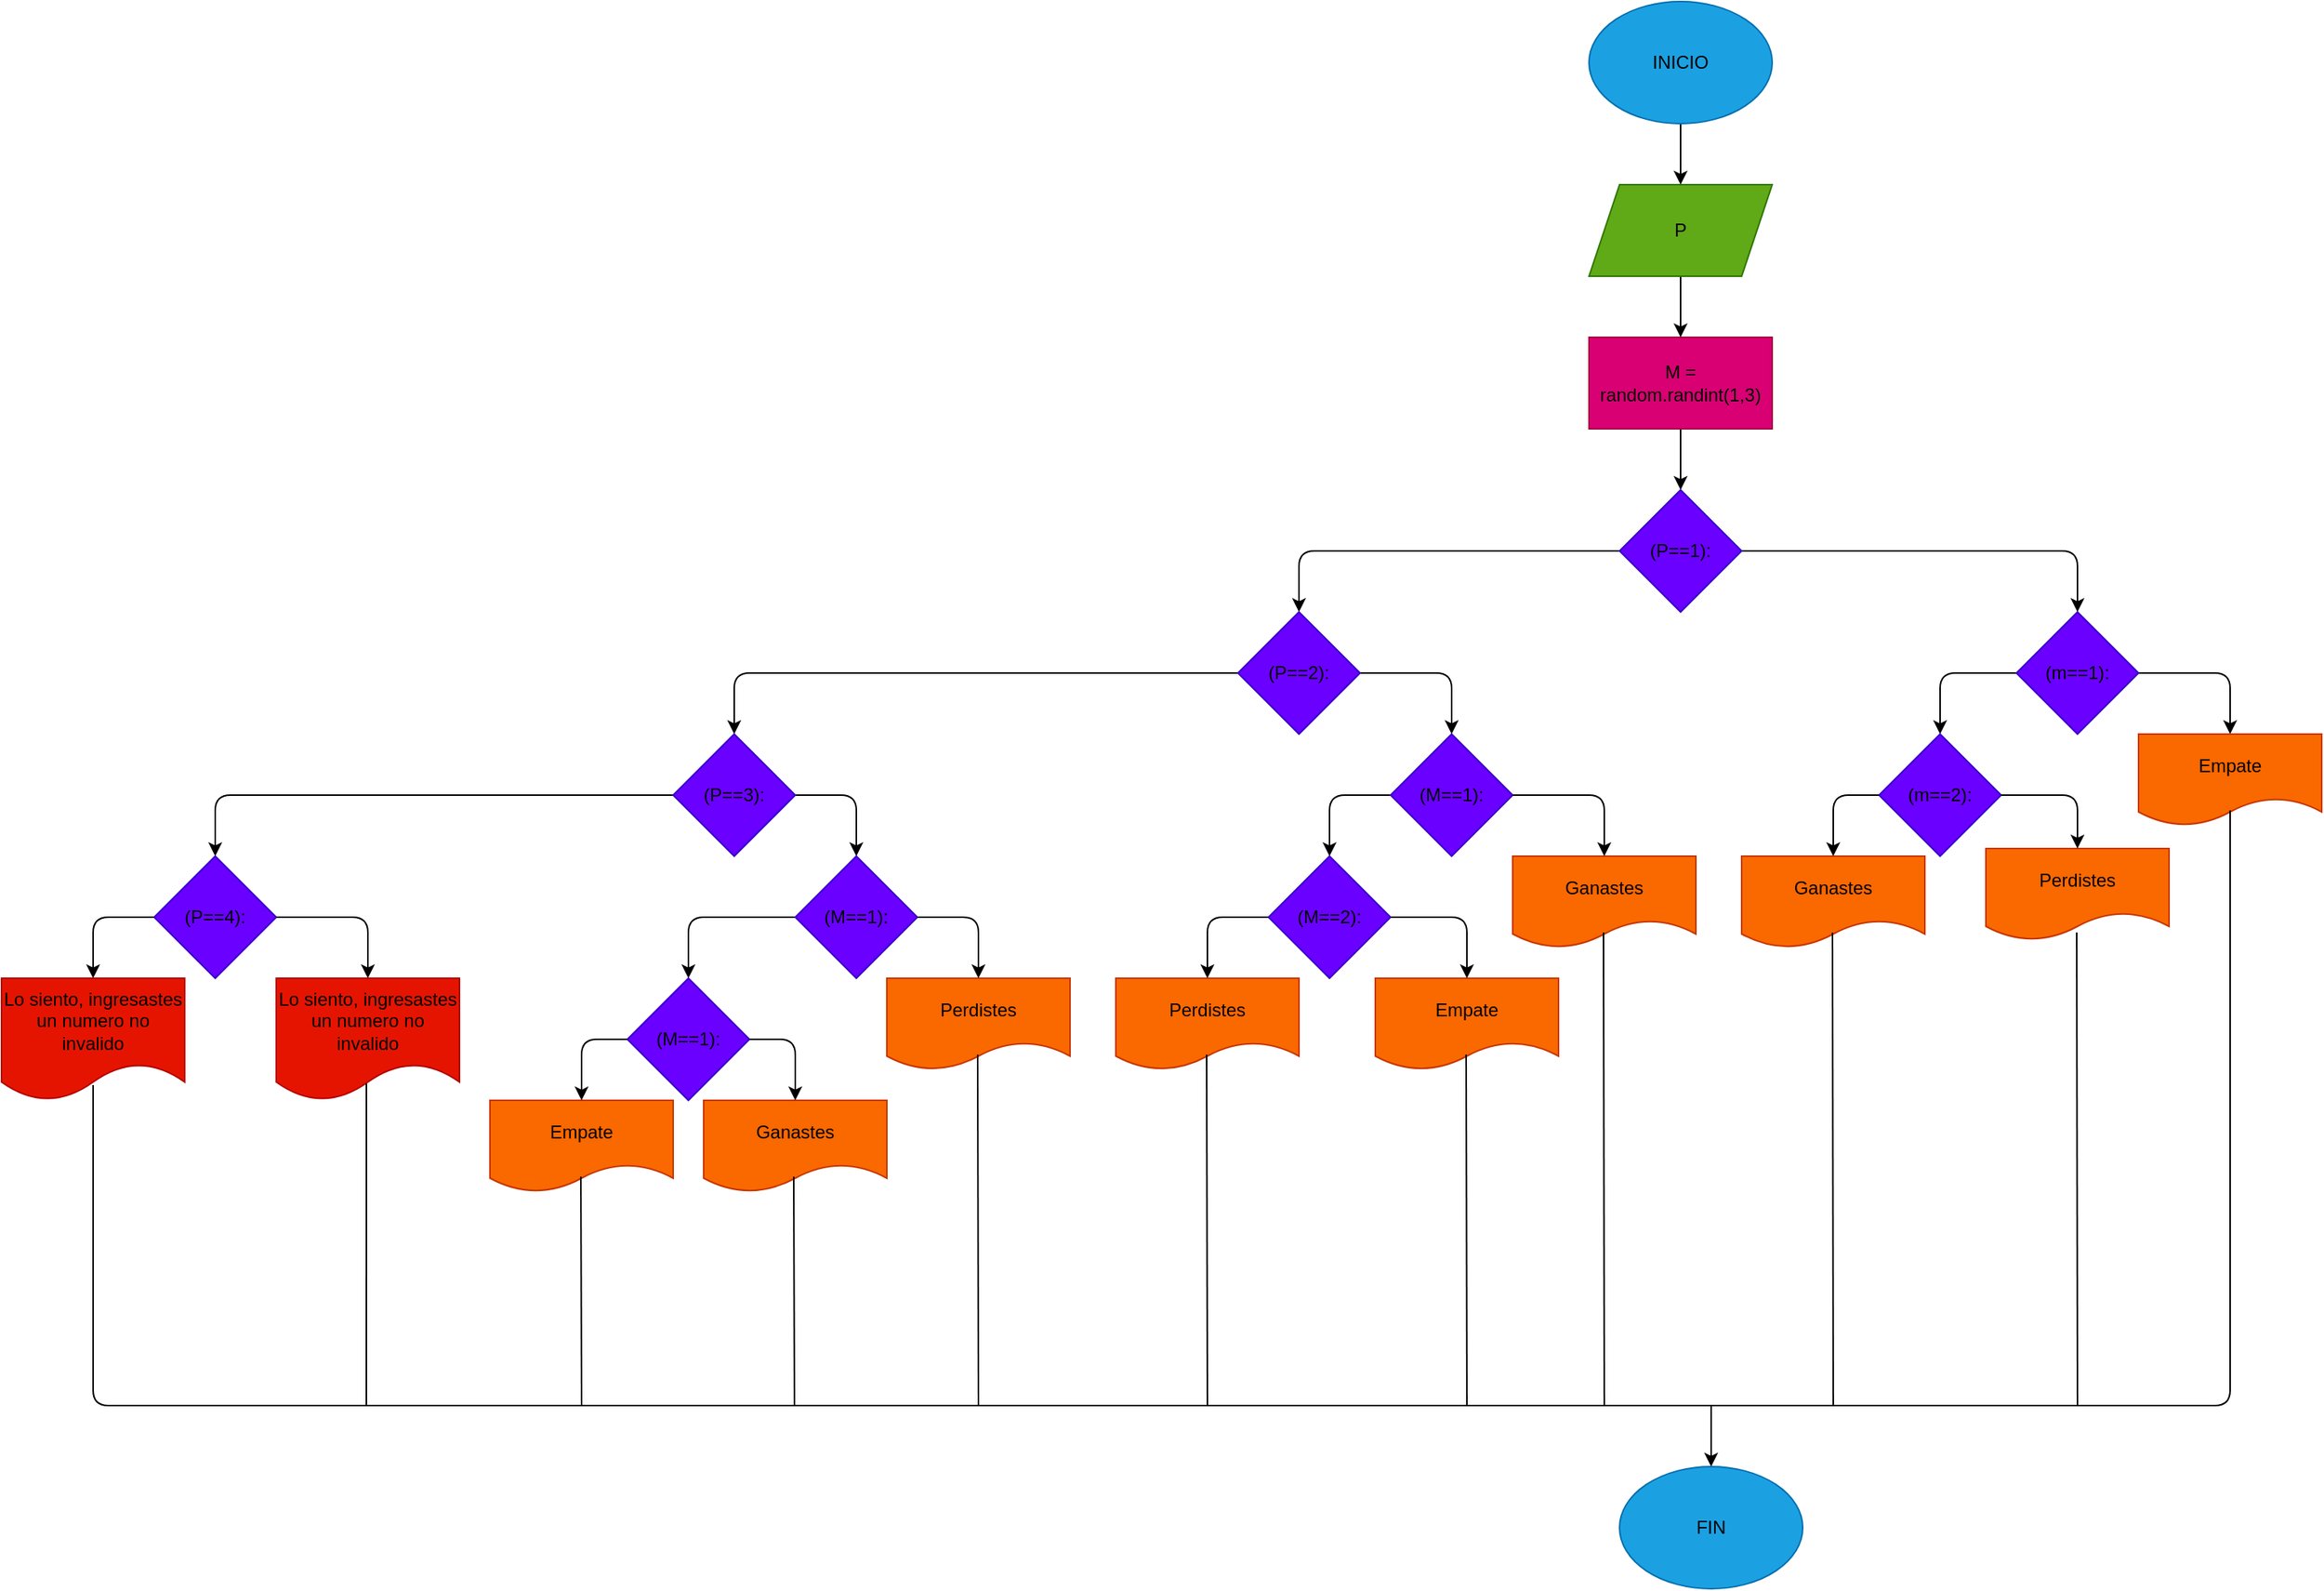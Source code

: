 <mxfile>
    <diagram id="mtykI70im_gR53O2xbh9" name="Página-1">
        <mxGraphModel dx="1489" dy="411" grid="1" gridSize="10" guides="1" tooltips="1" connect="1" arrows="1" fold="1" page="1" pageScale="1" pageWidth="827" pageHeight="1169" math="0" shadow="0">
            <root>
                <mxCell id="0"/>
                <mxCell id="1" parent="0"/>
                <mxCell id="4" value="" style="edgeStyle=none;html=1;fontColor=#000000;" parent="1" source="2" edge="1">
                    <mxGeometry relative="1" as="geometry">
                        <mxPoint x="580" y="120" as="targetPoint"/>
                    </mxGeometry>
                </mxCell>
                <mxCell id="2" value="&lt;font color=&quot;#000000&quot;&gt;INICIO&lt;/font&gt;" style="ellipse;whiteSpace=wrap;html=1;fillColor=#1ba1e2;fontColor=#ffffff;strokeColor=#006EAF;" parent="1" vertex="1">
                    <mxGeometry x="520" width="120" height="80" as="geometry"/>
                </mxCell>
                <mxCell id="12" value="" style="edgeStyle=none;html=1;fontColor=#000000;" edge="1" parent="1" source="3" target="11">
                    <mxGeometry relative="1" as="geometry"/>
                </mxCell>
                <mxCell id="3" value="&lt;font color=&quot;#000000&quot;&gt;M = random.randint(1,3)&lt;/font&gt;" style="whiteSpace=wrap;html=1;fillColor=#d80073;strokeColor=#A50040;fontColor=#ffffff;" parent="1" vertex="1">
                    <mxGeometry x="520" y="220" width="120" height="60" as="geometry"/>
                </mxCell>
                <mxCell id="10" value="" style="edgeStyle=none;html=1;fontColor=#000000;" edge="1" parent="1" source="9" target="3">
                    <mxGeometry relative="1" as="geometry"/>
                </mxCell>
                <mxCell id="9" value="&lt;font color=&quot;#000000&quot;&gt;P&lt;/font&gt;" style="shape=parallelogram;perimeter=parallelogramPerimeter;whiteSpace=wrap;html=1;fixedSize=1;fontColor=#ffffff;fillColor=#60a917;strokeColor=#2D7600;" vertex="1" parent="1">
                    <mxGeometry x="520" y="120" width="120" height="60" as="geometry"/>
                </mxCell>
                <mxCell id="14" value="" style="edgeStyle=none;html=1;fontColor=#000000;" edge="1" parent="1" source="11" target="13">
                    <mxGeometry relative="1" as="geometry">
                        <Array as="points">
                            <mxPoint x="840" y="360"/>
                        </Array>
                    </mxGeometry>
                </mxCell>
                <mxCell id="16" value="" style="edgeStyle=none;html=1;fontColor=#000000;" edge="1" parent="1" source="13" target="15">
                    <mxGeometry relative="1" as="geometry">
                        <Array as="points">
                            <mxPoint x="940" y="440"/>
                        </Array>
                    </mxGeometry>
                </mxCell>
                <mxCell id="18" value="" style="edgeStyle=none;html=1;fontColor=#000000;" edge="1" parent="1" source="13" target="17">
                    <mxGeometry relative="1" as="geometry">
                        <Array as="points">
                            <mxPoint x="750" y="440"/>
                        </Array>
                    </mxGeometry>
                </mxCell>
                <mxCell id="13" value="&lt;font color=&quot;#000000&quot;&gt;(m==1):&lt;/font&gt;" style="rhombus;whiteSpace=wrap;html=1;fontColor=#ffffff;fillColor=#6a00ff;strokeColor=#3700CC;" vertex="1" parent="1">
                    <mxGeometry x="800" y="400" width="80" height="80" as="geometry"/>
                </mxCell>
                <mxCell id="24" value="" style="edgeStyle=none;html=1;fontColor=#000000;" edge="1" parent="1" source="11" target="23">
                    <mxGeometry relative="1" as="geometry">
                        <Array as="points">
                            <mxPoint x="330" y="360"/>
                        </Array>
                    </mxGeometry>
                </mxCell>
                <mxCell id="11" value="&lt;font color=&quot;#000000&quot;&gt;(P==1):&lt;/font&gt;" style="rhombus;whiteSpace=wrap;html=1;fontColor=#ffffff;fillColor=#6a00ff;strokeColor=#3700CC;" vertex="1" parent="1">
                    <mxGeometry x="540" y="320" width="80" height="80" as="geometry"/>
                </mxCell>
                <mxCell id="15" value="Empate" style="shape=document;whiteSpace=wrap;html=1;boundedLbl=1;fontColor=#000000;fillColor=#fa6800;strokeColor=#C73500;" vertex="1" parent="1">
                    <mxGeometry x="880" y="480" width="120" height="60" as="geometry"/>
                </mxCell>
                <mxCell id="17" value="&lt;font color=&quot;#000000&quot;&gt;(m==2):&lt;/font&gt;" style="rhombus;whiteSpace=wrap;html=1;fontColor=#ffffff;fillColor=#6a00ff;strokeColor=#3700CC;" vertex="1" parent="1">
                    <mxGeometry x="710" y="480" width="80" height="80" as="geometry"/>
                </mxCell>
                <mxCell id="19" value="Perdistes" style="shape=document;whiteSpace=wrap;html=1;boundedLbl=1;fontColor=#000000;fillColor=#fa6800;strokeColor=#C73500;" vertex="1" parent="1">
                    <mxGeometry x="780" y="555" width="120" height="60" as="geometry"/>
                </mxCell>
                <mxCell id="20" value="" style="endArrow=classic;html=1;fontColor=#000000;exitX=1;exitY=0.5;exitDx=0;exitDy=0;entryX=0.5;entryY=0;entryDx=0;entryDy=0;" edge="1" parent="1" source="17" target="19">
                    <mxGeometry width="50" height="50" relative="1" as="geometry">
                        <mxPoint x="670" y="650" as="sourcePoint"/>
                        <mxPoint x="720" y="600" as="targetPoint"/>
                        <Array as="points">
                            <mxPoint x="840" y="520"/>
                        </Array>
                    </mxGeometry>
                </mxCell>
                <mxCell id="21" value="Ganastes" style="shape=document;whiteSpace=wrap;html=1;boundedLbl=1;fontColor=#000000;fillColor=#fa6800;strokeColor=#C73500;" vertex="1" parent="1">
                    <mxGeometry x="620" y="560" width="120" height="60" as="geometry"/>
                </mxCell>
                <mxCell id="22" value="" style="endArrow=classic;html=1;fontColor=#000000;exitX=0;exitY=0.5;exitDx=0;exitDy=0;entryX=0.5;entryY=0;entryDx=0;entryDy=0;" edge="1" parent="1" source="17" target="21">
                    <mxGeometry width="50" height="50" relative="1" as="geometry">
                        <mxPoint x="670" y="650" as="sourcePoint"/>
                        <mxPoint x="720" y="600" as="targetPoint"/>
                        <Array as="points">
                            <mxPoint x="680" y="520"/>
                        </Array>
                    </mxGeometry>
                </mxCell>
                <mxCell id="28" value="" style="edgeStyle=none;html=1;fontColor=#000000;" edge="1" parent="1" source="23" target="27">
                    <mxGeometry relative="1" as="geometry">
                        <Array as="points">
                            <mxPoint x="430" y="440"/>
                        </Array>
                    </mxGeometry>
                </mxCell>
                <mxCell id="39" value="" style="edgeStyle=none;html=1;fontColor=#000000;" edge="1" parent="1" source="23" target="38">
                    <mxGeometry relative="1" as="geometry">
                        <Array as="points">
                            <mxPoint x="-40" y="440"/>
                        </Array>
                    </mxGeometry>
                </mxCell>
                <mxCell id="23" value="&lt;font color=&quot;#000000&quot;&gt;(P==2):&lt;/font&gt;" style="rhombus;whiteSpace=wrap;html=1;fontColor=#ffffff;fillColor=#6a00ff;strokeColor=#3700CC;" vertex="1" parent="1">
                    <mxGeometry x="290" y="400" width="80" height="80" as="geometry"/>
                </mxCell>
                <mxCell id="33" value="" style="edgeStyle=none;html=1;fontColor=#000000;" edge="1" parent="1" source="27" target="32">
                    <mxGeometry relative="1" as="geometry">
                        <Array as="points">
                            <mxPoint x="350" y="520"/>
                        </Array>
                    </mxGeometry>
                </mxCell>
                <mxCell id="27" value="&lt;font color=&quot;#000000&quot;&gt;(M==1):&lt;/font&gt;" style="rhombus;whiteSpace=wrap;html=1;fontColor=#ffffff;fillColor=#6a00ff;strokeColor=#3700CC;" vertex="1" parent="1">
                    <mxGeometry x="390" y="480" width="80" height="80" as="geometry"/>
                </mxCell>
                <mxCell id="29" value="Ganastes" style="shape=document;whiteSpace=wrap;html=1;boundedLbl=1;fontColor=#000000;fillColor=#fa6800;strokeColor=#C73500;" vertex="1" parent="1">
                    <mxGeometry x="470" y="560" width="120" height="60" as="geometry"/>
                </mxCell>
                <mxCell id="30" value="" style="endArrow=classic;html=1;fontColor=#000000;entryX=0.5;entryY=0;entryDx=0;entryDy=0;exitX=1;exitY=0.5;exitDx=0;exitDy=0;" edge="1" parent="1" source="27" target="29">
                    <mxGeometry width="50" height="50" relative="1" as="geometry">
                        <mxPoint x="450" y="540" as="sourcePoint"/>
                        <mxPoint x="500" y="490" as="targetPoint"/>
                        <Array as="points">
                            <mxPoint x="530" y="520"/>
                        </Array>
                    </mxGeometry>
                </mxCell>
                <mxCell id="32" value="&lt;font color=&quot;#000000&quot;&gt;(M==2):&lt;/font&gt;" style="rhombus;whiteSpace=wrap;html=1;fontColor=#ffffff;fillColor=#6a00ff;strokeColor=#3700CC;" vertex="1" parent="1">
                    <mxGeometry x="310" y="560" width="80" height="80" as="geometry"/>
                </mxCell>
                <mxCell id="34" value="Empate" style="shape=document;whiteSpace=wrap;html=1;boundedLbl=1;fontColor=#000000;fillColor=#fa6800;strokeColor=#C73500;" vertex="1" parent="1">
                    <mxGeometry x="380" y="640" width="120" height="60" as="geometry"/>
                </mxCell>
                <mxCell id="35" value="Perdistes" style="shape=document;whiteSpace=wrap;html=1;boundedLbl=1;fontColor=#000000;fillColor=#fa6800;strokeColor=#C73500;" vertex="1" parent="1">
                    <mxGeometry x="210" y="640" width="120" height="60" as="geometry"/>
                </mxCell>
                <mxCell id="36" value="" style="endArrow=classic;html=1;fontColor=#000000;exitX=0;exitY=0.5;exitDx=0;exitDy=0;entryX=0.5;entryY=0;entryDx=0;entryDy=0;" edge="1" parent="1" source="32" target="35">
                    <mxGeometry width="50" height="50" relative="1" as="geometry">
                        <mxPoint x="530" y="730" as="sourcePoint"/>
                        <mxPoint x="580" y="680" as="targetPoint"/>
                        <Array as="points">
                            <mxPoint x="270" y="600"/>
                        </Array>
                    </mxGeometry>
                </mxCell>
                <mxCell id="37" value="" style="endArrow=classic;html=1;fontColor=#000000;exitX=1;exitY=0.5;exitDx=0;exitDy=0;entryX=0.5;entryY=0;entryDx=0;entryDy=0;" edge="1" parent="1" source="32" target="34">
                    <mxGeometry width="50" height="50" relative="1" as="geometry">
                        <mxPoint x="530" y="730" as="sourcePoint"/>
                        <mxPoint x="580" y="680" as="targetPoint"/>
                        <Array as="points">
                            <mxPoint x="440" y="600"/>
                        </Array>
                    </mxGeometry>
                </mxCell>
                <mxCell id="41" value="" style="edgeStyle=none;html=1;fontColor=#000000;exitX=1;exitY=0.5;exitDx=0;exitDy=0;" edge="1" parent="1" source="38" target="40">
                    <mxGeometry relative="1" as="geometry">
                        <mxPoint x="-20" y="540" as="sourcePoint"/>
                        <Array as="points">
                            <mxPoint x="40" y="520"/>
                        </Array>
                    </mxGeometry>
                </mxCell>
                <mxCell id="52" value="" style="edgeStyle=none;html=1;fontColor=#000000;" edge="1" parent="1" source="38" target="51">
                    <mxGeometry relative="1" as="geometry">
                        <Array as="points">
                            <mxPoint x="-380" y="520"/>
                        </Array>
                    </mxGeometry>
                </mxCell>
                <mxCell id="38" value="&lt;font color=&quot;#000000&quot;&gt;(P==3):&lt;/font&gt;" style="rhombus;whiteSpace=wrap;html=1;fontColor=#ffffff;fillColor=#6a00ff;strokeColor=#3700CC;" vertex="1" parent="1">
                    <mxGeometry x="-80" y="480" width="80" height="80" as="geometry"/>
                </mxCell>
                <mxCell id="46" value="" style="edgeStyle=none;html=1;fontColor=#000000;" edge="1" parent="1" source="40" target="45">
                    <mxGeometry relative="1" as="geometry">
                        <Array as="points">
                            <mxPoint x="-70" y="600"/>
                        </Array>
                    </mxGeometry>
                </mxCell>
                <mxCell id="40" value="&lt;font color=&quot;#000000&quot;&gt;(M==1):&lt;/font&gt;" style="rhombus;whiteSpace=wrap;html=1;fillColor=#6a00ff;strokeColor=#3700CC;fontColor=#ffffff;" vertex="1" parent="1">
                    <mxGeometry y="560" width="80" height="80" as="geometry"/>
                </mxCell>
                <mxCell id="42" value="Perdistes" style="shape=document;whiteSpace=wrap;html=1;boundedLbl=1;fontColor=#000000;fillColor=#fa6800;strokeColor=#C73500;" vertex="1" parent="1">
                    <mxGeometry x="60" y="640" width="120" height="60" as="geometry"/>
                </mxCell>
                <mxCell id="43" value="" style="endArrow=classic;html=1;fontColor=#000000;exitX=1;exitY=0.5;exitDx=0;exitDy=0;entryX=0.5;entryY=0;entryDx=0;entryDy=0;" edge="1" parent="1" source="40" target="42">
                    <mxGeometry width="50" height="50" relative="1" as="geometry">
                        <mxPoint x="90" y="610" as="sourcePoint"/>
                        <mxPoint x="200" y="570" as="targetPoint"/>
                        <Array as="points">
                            <mxPoint x="120" y="600"/>
                        </Array>
                    </mxGeometry>
                </mxCell>
                <mxCell id="45" value="&lt;font color=&quot;#000000&quot;&gt;(M==1):&lt;/font&gt;" style="rhombus;whiteSpace=wrap;html=1;fillColor=#6a00ff;strokeColor=#3700CC;fontColor=#ffffff;" vertex="1" parent="1">
                    <mxGeometry x="-110" y="640" width="80" height="80" as="geometry"/>
                </mxCell>
                <mxCell id="47" value="Ganastes" style="shape=document;whiteSpace=wrap;html=1;boundedLbl=1;fontColor=#000000;fillColor=#fa6800;strokeColor=#C73500;" vertex="1" parent="1">
                    <mxGeometry x="-60" y="720" width="120" height="60" as="geometry"/>
                </mxCell>
                <mxCell id="48" value="Empate" style="shape=document;whiteSpace=wrap;html=1;boundedLbl=1;fontColor=#000000;fillColor=#fa6800;strokeColor=#C73500;" vertex="1" parent="1">
                    <mxGeometry x="-200" y="720" width="120" height="60" as="geometry"/>
                </mxCell>
                <mxCell id="49" value="" style="endArrow=classic;html=1;fontColor=#000000;exitX=1;exitY=0.5;exitDx=0;exitDy=0;entryX=0.5;entryY=0;entryDx=0;entryDy=0;" edge="1" parent="1" source="45" target="47">
                    <mxGeometry width="50" height="50" relative="1" as="geometry">
                        <mxPoint x="50" y="640" as="sourcePoint"/>
                        <mxPoint x="100" y="590" as="targetPoint"/>
                        <Array as="points">
                            <mxPoint y="680"/>
                        </Array>
                    </mxGeometry>
                </mxCell>
                <mxCell id="50" value="" style="endArrow=classic;html=1;fontColor=#000000;exitX=0;exitY=0.5;exitDx=0;exitDy=0;entryX=0.5;entryY=0;entryDx=0;entryDy=0;" edge="1" parent="1" source="45" target="48">
                    <mxGeometry width="50" height="50" relative="1" as="geometry">
                        <mxPoint x="50" y="640" as="sourcePoint"/>
                        <mxPoint x="100" y="590" as="targetPoint"/>
                        <Array as="points">
                            <mxPoint x="-140" y="680"/>
                        </Array>
                    </mxGeometry>
                </mxCell>
                <mxCell id="51" value="&lt;font color=&quot;#000000&quot;&gt;(P==4):&lt;/font&gt;" style="rhombus;whiteSpace=wrap;html=1;fontColor=#ffffff;fillColor=#6a00ff;strokeColor=#3700CC;" vertex="1" parent="1">
                    <mxGeometry x="-420" y="560" width="80" height="80" as="geometry"/>
                </mxCell>
                <mxCell id="53" value="" style="endArrow=classic;html=1;fontColor=#000000;exitX=1;exitY=0.5;exitDx=0;exitDy=0;entryX=0.5;entryY=0;entryDx=0;entryDy=0;" edge="1" parent="1" source="51" target="54">
                    <mxGeometry width="50" height="50" relative="1" as="geometry">
                        <mxPoint x="-240" y="640" as="sourcePoint"/>
                        <mxPoint x="-330" y="640" as="targetPoint"/>
                        <Array as="points">
                            <mxPoint x="-280" y="600"/>
                        </Array>
                    </mxGeometry>
                </mxCell>
                <mxCell id="54" value="&lt;font color=&quot;#000000&quot;&gt;Lo siento, ingresastes un numero no invalido&lt;/font&gt;" style="shape=document;whiteSpace=wrap;html=1;boundedLbl=1;fontColor=#ffffff;fillColor=#e51400;strokeColor=#B20000;" vertex="1" parent="1">
                    <mxGeometry x="-340" y="640" width="120" height="80" as="geometry"/>
                </mxCell>
                <mxCell id="56" value="" style="endArrow=classic;html=1;fontColor=#000000;exitX=0;exitY=0.5;exitDx=0;exitDy=0;entryX=0.5;entryY=0;entryDx=0;entryDy=0;" edge="1" parent="1" source="51" target="57">
                    <mxGeometry width="50" height="50" relative="1" as="geometry">
                        <mxPoint x="-250" y="640" as="sourcePoint"/>
                        <mxPoint x="-500" y="640" as="targetPoint"/>
                        <Array as="points">
                            <mxPoint x="-460" y="600"/>
                        </Array>
                    </mxGeometry>
                </mxCell>
                <mxCell id="57" value="&lt;font color=&quot;#000000&quot;&gt;Lo siento, ingresastes un numero no invalido&lt;/font&gt;" style="shape=document;whiteSpace=wrap;html=1;boundedLbl=1;fontColor=#ffffff;fillColor=#e51400;strokeColor=#B20000;" vertex="1" parent="1">
                    <mxGeometry x="-520" y="640" width="120" height="80" as="geometry"/>
                </mxCell>
                <mxCell id="58" value="" style="endArrow=none;html=1;fontColor=#000000;exitX=0.5;exitY=0.833;exitDx=0;exitDy=0;exitPerimeter=0;" edge="1" parent="1" source="15">
                    <mxGeometry width="50" height="50" relative="1" as="geometry">
                        <mxPoint x="990" y="728" as="sourcePoint"/>
                        <mxPoint x="-460" y="710" as="targetPoint"/>
                        <Array as="points">
                            <mxPoint x="940" y="920"/>
                            <mxPoint x="-460" y="920"/>
                        </Array>
                    </mxGeometry>
                </mxCell>
                <mxCell id="59" value="" style="endArrow=none;html=1;fontColor=#000000;entryX=0.492;entryY=0.863;entryDx=0;entryDy=0;entryPerimeter=0;" edge="1" parent="1" target="54">
                    <mxGeometry width="50" height="50" relative="1" as="geometry">
                        <mxPoint x="-281" y="920" as="sourcePoint"/>
                        <mxPoint x="-70" y="780" as="targetPoint"/>
                    </mxGeometry>
                </mxCell>
                <mxCell id="60" value="" style="endArrow=none;html=1;fontColor=#000000;entryX=0.492;entryY=0.863;entryDx=0;entryDy=0;entryPerimeter=0;" edge="1" parent="1">
                    <mxGeometry width="50" height="50" relative="1" as="geometry">
                        <mxPoint x="-140" y="920" as="sourcePoint"/>
                        <mxPoint x="-140.46" y="770" as="targetPoint"/>
                    </mxGeometry>
                </mxCell>
                <mxCell id="61" value="" style="endArrow=none;html=1;fontColor=#000000;entryX=0.492;entryY=0.863;entryDx=0;entryDy=0;entryPerimeter=0;" edge="1" parent="1">
                    <mxGeometry width="50" height="50" relative="1" as="geometry">
                        <mxPoint x="-0.54" y="920" as="sourcePoint"/>
                        <mxPoint x="-1.0" y="770" as="targetPoint"/>
                    </mxGeometry>
                </mxCell>
                <mxCell id="62" value="" style="endArrow=none;html=1;fontColor=#000000;entryX=0.492;entryY=0.863;entryDx=0;entryDy=0;entryPerimeter=0;" edge="1" parent="1">
                    <mxGeometry width="50" height="50" relative="1" as="geometry">
                        <mxPoint x="120" y="920" as="sourcePoint"/>
                        <mxPoint x="119.5" y="690" as="targetPoint"/>
                    </mxGeometry>
                </mxCell>
                <mxCell id="63" value="" style="endArrow=none;html=1;fontColor=#000000;entryX=0.492;entryY=0.863;entryDx=0;entryDy=0;entryPerimeter=0;" edge="1" parent="1">
                    <mxGeometry width="50" height="50" relative="1" as="geometry">
                        <mxPoint x="270" y="920" as="sourcePoint"/>
                        <mxPoint x="269.5" y="690" as="targetPoint"/>
                    </mxGeometry>
                </mxCell>
                <mxCell id="64" value="" style="endArrow=none;html=1;fontColor=#000000;entryX=0.492;entryY=0.863;entryDx=0;entryDy=0;entryPerimeter=0;" edge="1" parent="1">
                    <mxGeometry width="50" height="50" relative="1" as="geometry">
                        <mxPoint x="440" y="920" as="sourcePoint"/>
                        <mxPoint x="439.5" y="690" as="targetPoint"/>
                    </mxGeometry>
                </mxCell>
                <mxCell id="65" value="" style="endArrow=none;html=1;fontColor=#000000;entryX=0.492;entryY=0.863;entryDx=0;entryDy=0;entryPerimeter=0;" edge="1" parent="1">
                    <mxGeometry width="50" height="50" relative="1" as="geometry">
                        <mxPoint x="530" y="920" as="sourcePoint"/>
                        <mxPoint x="529.5" y="610" as="targetPoint"/>
                    </mxGeometry>
                </mxCell>
                <mxCell id="66" value="" style="endArrow=none;html=1;fontColor=#000000;entryX=0.492;entryY=0.863;entryDx=0;entryDy=0;entryPerimeter=0;" edge="1" parent="1">
                    <mxGeometry width="50" height="50" relative="1" as="geometry">
                        <mxPoint x="680" y="920" as="sourcePoint"/>
                        <mxPoint x="679.5" y="610" as="targetPoint"/>
                    </mxGeometry>
                </mxCell>
                <mxCell id="67" value="" style="endArrow=none;html=1;fontColor=#000000;entryX=0.492;entryY=0.863;entryDx=0;entryDy=0;entryPerimeter=0;" edge="1" parent="1">
                    <mxGeometry width="50" height="50" relative="1" as="geometry">
                        <mxPoint x="840" y="920" as="sourcePoint"/>
                        <mxPoint x="839.5" y="610" as="targetPoint"/>
                    </mxGeometry>
                </mxCell>
                <mxCell id="68" value="" style="endArrow=classic;html=1;fontColor=#000000;" edge="1" parent="1">
                    <mxGeometry width="50" height="50" relative="1" as="geometry">
                        <mxPoint x="600" y="920" as="sourcePoint"/>
                        <mxPoint x="600" y="960" as="targetPoint"/>
                    </mxGeometry>
                </mxCell>
                <mxCell id="69" value="&lt;font color=&quot;#000000&quot;&gt;FIN&lt;/font&gt;" style="ellipse;whiteSpace=wrap;html=1;fontColor=#ffffff;fillColor=#1ba1e2;strokeColor=#006EAF;" vertex="1" parent="1">
                    <mxGeometry x="540" y="960" width="120" height="80" as="geometry"/>
                </mxCell>
            </root>
        </mxGraphModel>
    </diagram>
</mxfile>